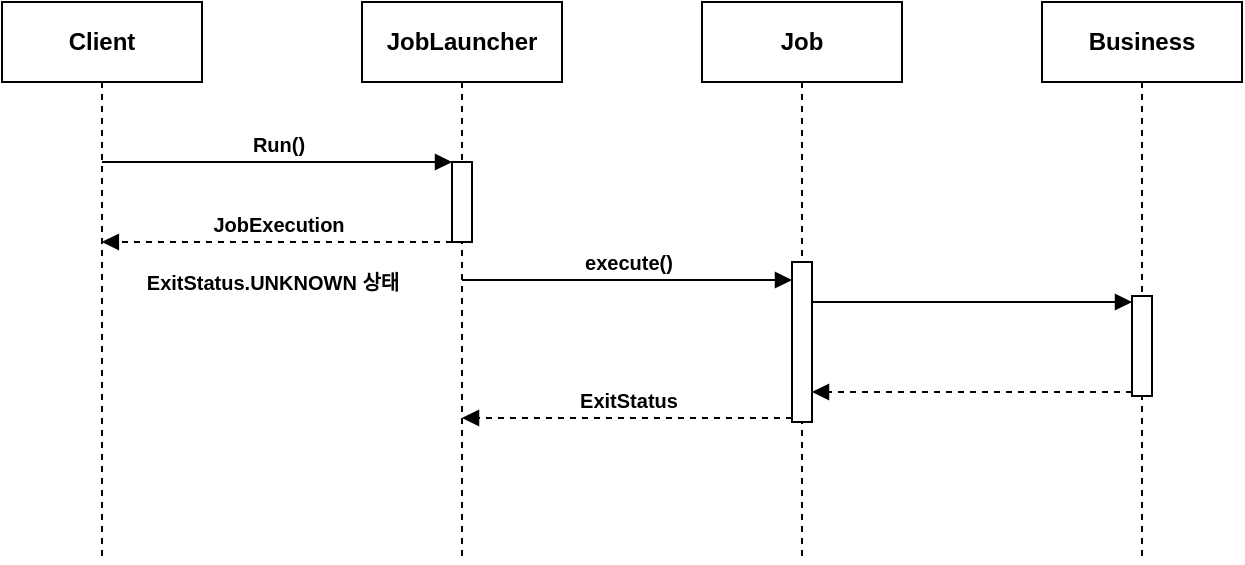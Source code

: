 <mxfile version="21.3.2" type="github">
  <diagram name="Page-1" id="2YBvvXClWsGukQMizWep">
    <mxGraphModel dx="1185" dy="638" grid="1" gridSize="10" guides="1" tooltips="1" connect="1" arrows="1" fold="1" page="1" pageScale="1" pageWidth="850" pageHeight="1100" math="0" shadow="0">
      <root>
        <mxCell id="0" />
        <mxCell id="1" parent="0" />
        <mxCell id="aM9ryv3xv72pqoxQDRHE-1" value="&lt;b&gt;Client&lt;/b&gt;" style="shape=umlLifeline;perimeter=lifelinePerimeter;whiteSpace=wrap;html=1;container=0;dropTarget=0;collapsible=0;recursiveResize=0;outlineConnect=0;portConstraint=eastwest;newEdgeStyle={&quot;edgeStyle&quot;:&quot;elbowEdgeStyle&quot;,&quot;elbow&quot;:&quot;vertical&quot;,&quot;curved&quot;:0,&quot;rounded&quot;:0};" parent="1" vertex="1">
          <mxGeometry x="40" y="40" width="100" height="280" as="geometry" />
        </mxCell>
        <mxCell id="aM9ryv3xv72pqoxQDRHE-5" value="&lt;b&gt;JobLauncher&lt;/b&gt;" style="shape=umlLifeline;perimeter=lifelinePerimeter;whiteSpace=wrap;html=1;container=0;dropTarget=0;collapsible=0;recursiveResize=0;outlineConnect=0;portConstraint=eastwest;newEdgeStyle={&quot;edgeStyle&quot;:&quot;elbowEdgeStyle&quot;,&quot;elbow&quot;:&quot;vertical&quot;,&quot;curved&quot;:0,&quot;rounded&quot;:0};" parent="1" vertex="1">
          <mxGeometry x="220" y="40" width="100" height="280" as="geometry" />
        </mxCell>
        <mxCell id="aM9ryv3xv72pqoxQDRHE-6" value="" style="html=1;points=[];perimeter=orthogonalPerimeter;outlineConnect=0;targetShapes=umlLifeline;portConstraint=eastwest;newEdgeStyle={&quot;edgeStyle&quot;:&quot;elbowEdgeStyle&quot;,&quot;elbow&quot;:&quot;vertical&quot;,&quot;curved&quot;:0,&quot;rounded&quot;:0};" parent="aM9ryv3xv72pqoxQDRHE-5" vertex="1">
          <mxGeometry x="45" y="80" width="10" height="40" as="geometry" />
        </mxCell>
        <mxCell id="aM9ryv3xv72pqoxQDRHE-7" value="&lt;font style=&quot;font-size: 10px;&quot;&gt;&lt;b&gt;Run()&lt;/b&gt;&lt;/font&gt;" style="html=1;verticalAlign=bottom;endArrow=block;edgeStyle=elbowEdgeStyle;elbow=vertical;curved=0;rounded=0;" parent="1" source="aM9ryv3xv72pqoxQDRHE-1" target="aM9ryv3xv72pqoxQDRHE-6" edge="1">
          <mxGeometry relative="1" as="geometry">
            <mxPoint x="95" y="120" as="sourcePoint" />
            <Array as="points">
              <mxPoint x="180" y="120" />
            </Array>
          </mxGeometry>
        </mxCell>
        <mxCell id="fouFyJy7mA9QHXRW6vvw-1" value="&lt;b&gt;Job&lt;/b&gt;" style="shape=umlLifeline;perimeter=lifelinePerimeter;whiteSpace=wrap;html=1;container=0;dropTarget=0;collapsible=0;recursiveResize=0;outlineConnect=0;portConstraint=eastwest;newEdgeStyle={&quot;edgeStyle&quot;:&quot;elbowEdgeStyle&quot;,&quot;elbow&quot;:&quot;vertical&quot;,&quot;curved&quot;:0,&quot;rounded&quot;:0};" parent="1" vertex="1">
          <mxGeometry x="390" y="40" width="100" height="280" as="geometry" />
        </mxCell>
        <mxCell id="fouFyJy7mA9QHXRW6vvw-2" value="" style="html=1;points=[];perimeter=orthogonalPerimeter;outlineConnect=0;targetShapes=umlLifeline;portConstraint=eastwest;newEdgeStyle={&quot;edgeStyle&quot;:&quot;elbowEdgeStyle&quot;,&quot;elbow&quot;:&quot;vertical&quot;,&quot;curved&quot;:0,&quot;rounded&quot;:0};" parent="fouFyJy7mA9QHXRW6vvw-1" vertex="1">
          <mxGeometry x="45" y="130" width="10" height="80" as="geometry" />
        </mxCell>
        <mxCell id="fouFyJy7mA9QHXRW6vvw-3" value="&lt;b&gt;Business&lt;/b&gt;" style="shape=umlLifeline;perimeter=lifelinePerimeter;whiteSpace=wrap;html=1;container=0;dropTarget=0;collapsible=0;recursiveResize=0;outlineConnect=0;portConstraint=eastwest;newEdgeStyle={&quot;edgeStyle&quot;:&quot;elbowEdgeStyle&quot;,&quot;elbow&quot;:&quot;vertical&quot;,&quot;curved&quot;:0,&quot;rounded&quot;:0};" parent="1" vertex="1">
          <mxGeometry x="560" y="40" width="100" height="280" as="geometry" />
        </mxCell>
        <mxCell id="fouFyJy7mA9QHXRW6vvw-4" value="" style="html=1;points=[];perimeter=orthogonalPerimeter;outlineConnect=0;targetShapes=umlLifeline;portConstraint=eastwest;newEdgeStyle={&quot;edgeStyle&quot;:&quot;elbowEdgeStyle&quot;,&quot;elbow&quot;:&quot;vertical&quot;,&quot;curved&quot;:0,&quot;rounded&quot;:0};" parent="fouFyJy7mA9QHXRW6vvw-3" vertex="1">
          <mxGeometry x="45" y="147" width="10" height="50" as="geometry" />
        </mxCell>
        <mxCell id="fouFyJy7mA9QHXRW6vvw-16" value="&lt;b style=&quot;border-color: var(--border-color); font-size: 10px;&quot;&gt;execute()&lt;/b&gt;" style="html=1;verticalAlign=bottom;endArrow=block;edgeStyle=elbowEdgeStyle;elbow=vertical;curved=0;rounded=0;" parent="1" source="aM9ryv3xv72pqoxQDRHE-5" edge="1">
          <mxGeometry relative="1" as="geometry">
            <mxPoint x="275" y="179" as="sourcePoint" />
            <Array as="points">
              <mxPoint x="355" y="179" />
            </Array>
            <mxPoint x="435" y="179" as="targetPoint" />
            <mxPoint as="offset" />
          </mxGeometry>
        </mxCell>
        <mxCell id="wGxK06qFiVNhTHbZ5kKY-1" value="" style="html=1;verticalAlign=bottom;endArrow=block;edgeStyle=elbowEdgeStyle;elbow=vertical;curved=0;rounded=0;" edge="1" parent="1">
          <mxGeometry relative="1" as="geometry">
            <mxPoint x="445" y="190" as="sourcePoint" />
            <Array as="points">
              <mxPoint x="550" y="190" />
            </Array>
            <mxPoint x="605" y="190" as="targetPoint" />
            <mxPoint as="offset" />
          </mxGeometry>
        </mxCell>
        <mxCell id="wGxK06qFiVNhTHbZ5kKY-4" value="" style="endArrow=block;html=1;rounded=0;dashed=1;endFill=1;" edge="1" parent="1">
          <mxGeometry width="50" height="50" relative="1" as="geometry">
            <mxPoint x="605" y="235" as="sourcePoint" />
            <mxPoint x="445" y="235" as="targetPoint" />
          </mxGeometry>
        </mxCell>
        <mxCell id="wGxK06qFiVNhTHbZ5kKY-8" value="&lt;span style=&quot;font-size: 10px;&quot;&gt;&lt;b&gt;ExitStatus&lt;/b&gt;&lt;/span&gt;" style="html=1;verticalAlign=bottom;endArrow=block;edgeStyle=elbowEdgeStyle;elbow=vertical;curved=0;rounded=0;dashed=1;" edge="1" parent="1" source="fouFyJy7mA9QHXRW6vvw-2" target="aM9ryv3xv72pqoxQDRHE-5">
          <mxGeometry relative="1" as="geometry">
            <mxPoint x="439.5" y="248" as="sourcePoint" />
            <Array as="points">
              <mxPoint x="360" y="248" />
            </Array>
            <mxPoint x="290" y="248" as="targetPoint" />
            <mxPoint as="offset" />
          </mxGeometry>
        </mxCell>
        <mxCell id="wGxK06qFiVNhTHbZ5kKY-10" value="&lt;span style=&quot;font-size: 10px;&quot;&gt;&lt;b&gt;JobExecution&lt;/b&gt;&lt;/span&gt;" style="html=1;verticalAlign=bottom;endArrow=block;edgeStyle=elbowEdgeStyle;elbow=vertical;curved=0;rounded=0;dashed=1;" edge="1" parent="1">
          <mxGeometry relative="1" as="geometry">
            <mxPoint x="265" y="160" as="sourcePoint" />
            <Array as="points">
              <mxPoint x="185" y="160" />
            </Array>
            <mxPoint x="89.929" y="160" as="targetPoint" />
            <mxPoint as="offset" />
          </mxGeometry>
        </mxCell>
        <mxCell id="wGxK06qFiVNhTHbZ5kKY-11" value="&lt;font style=&quot;font-size: 10px;&quot;&gt;&lt;b&gt;ExitStatus.UNKNOWN 상태&lt;/b&gt;&lt;/font&gt;" style="text;html=1;align=center;verticalAlign=middle;resizable=0;points=[];autosize=1;strokeColor=none;fillColor=none;" vertex="1" parent="1">
          <mxGeometry x="100" y="165" width="150" height="30" as="geometry" />
        </mxCell>
      </root>
    </mxGraphModel>
  </diagram>
</mxfile>
